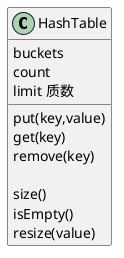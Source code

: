 @startuml
'https://plantuml.com/class-diagram
class HashTable {
buckets
count
limit 质数

put(key,value)
get(key)
remove(key)

size()
isEmpty()
resize(value)
}

@enduml

